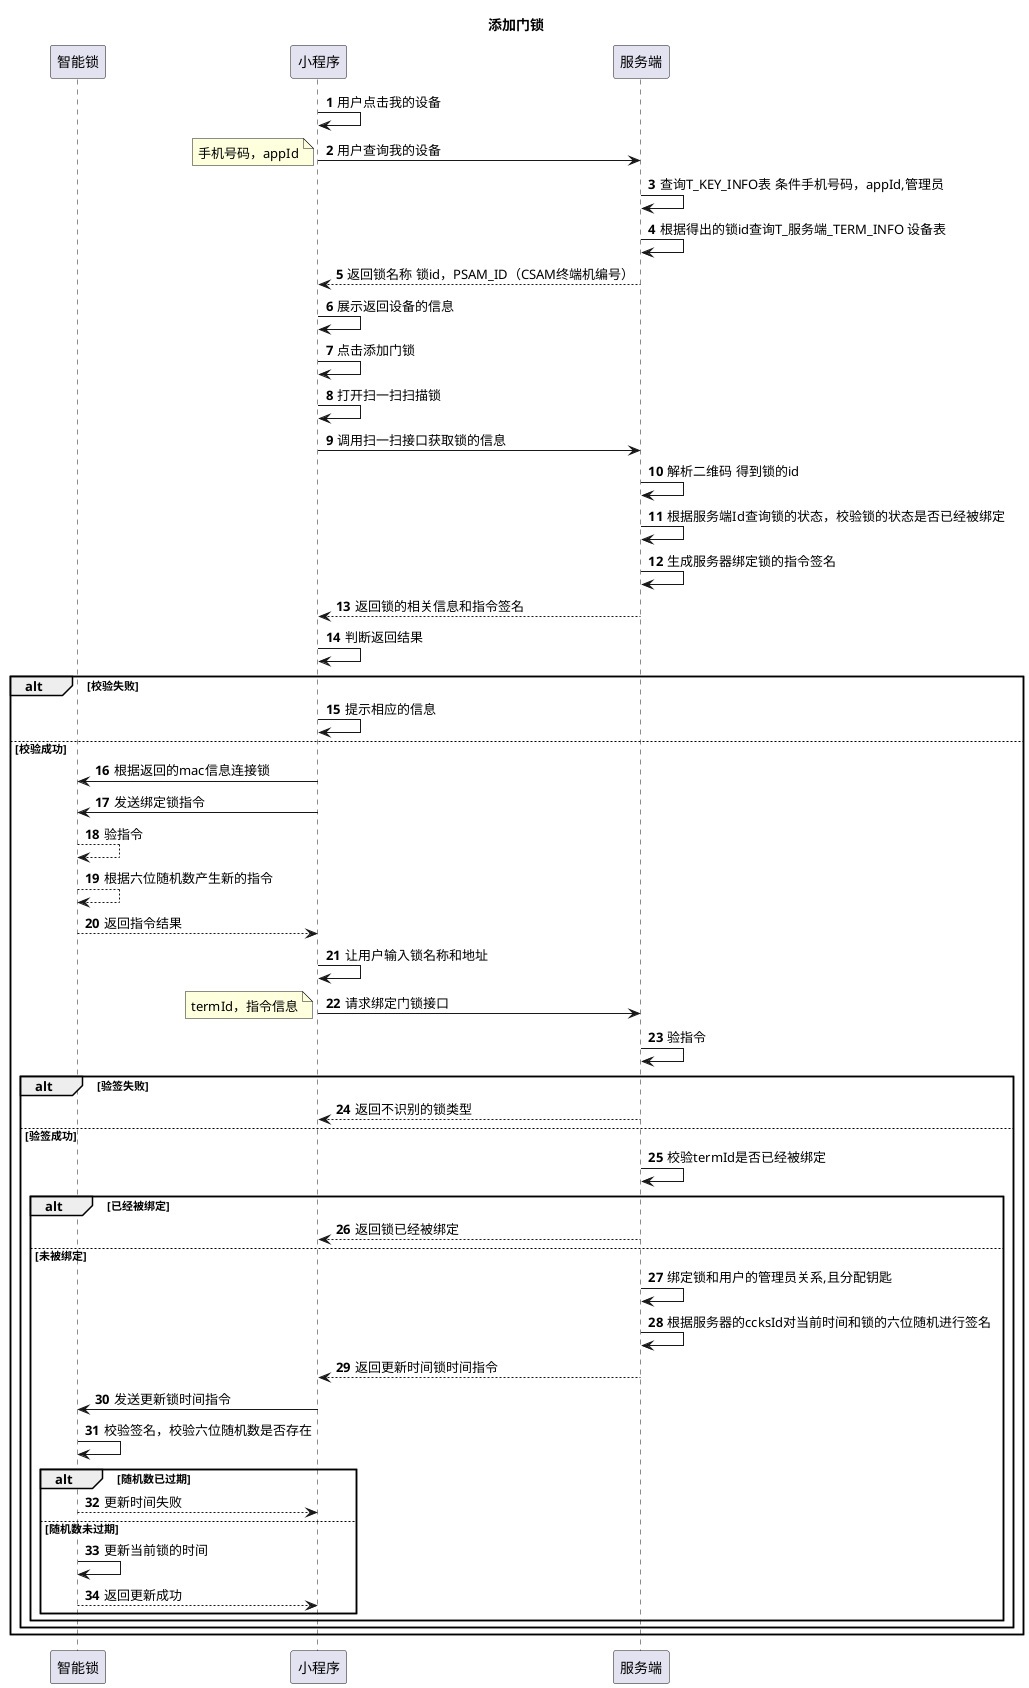 @startuml
title:添加门锁
autonumber
participant 智能锁
participant 小程序
participant 服务端
小程序->小程序:用户点击我的设备
小程序->服务端:用户查询我的设备
note left:手机号码，appId
服务端->服务端:查询T_KEY_INFO表 条件手机号码，appId,管理员
服务端->服务端:根据得出的锁id查询T_服务端_TERM_INFO 设备表
服务端-->小程序:返回锁名称 锁id，PSAM_ID（CSAM终端机编号）
小程序->小程序:展示返回设备的信息
小程序->小程序:点击添加门锁
小程序->小程序:打开扫一扫扫描锁
小程序->服务端:调用扫一扫接口获取锁的信息
服务端->服务端:解析二维码 得到锁的id
服务端->服务端:根据服务端Id查询锁的状态，校验锁的状态是否已经被绑定
服务端->服务端:生成服务器绑定锁的指令签名
服务端-->小程序:返回锁的相关信息和指令签名
小程序->小程序:判断返回结果
alt 校验失败
小程序->小程序:提示相应的信息
else 校验成功
小程序->智能锁:根据返回的mac信息连接锁
小程序->智能锁:发送绑定锁指令
智能锁-->智能锁:验指令
智能锁-->智能锁:根据六位随机数产生新的指令
智能锁-->小程序:返回指令结果
小程序->小程序:让用户输入锁名称和地址
小程序->服务端:请求绑定门锁接口
note left:termId，指令信息
服务端->服务端: 验指令
alt 验签失败
服务端-->小程序:返回不识别的锁类型
else 验签成功
服务端->服务端:校验termId是否已经被绑定
alt 已经被绑定
服务端-->小程序:返回锁已经被绑定
else 未被绑定
服务端->服务端:绑定锁和用户的管理员关系,且分配钥匙
服务端->服务端:根据服务器的ccksId对当前时间和锁的六位随机进行签名
服务端-->小程序:返回更新时间锁时间指令
小程序->智能锁:发送更新锁时间指令
智能锁->智能锁:校验签名，校验六位随机数是否存在
alt 随机数已过期
智能锁-->小程序:更新时间失败
else 随机数未过期
智能锁->智能锁:更新当前锁的时间
智能锁-->小程序:返回更新成功
end
end
end
end
@enduml